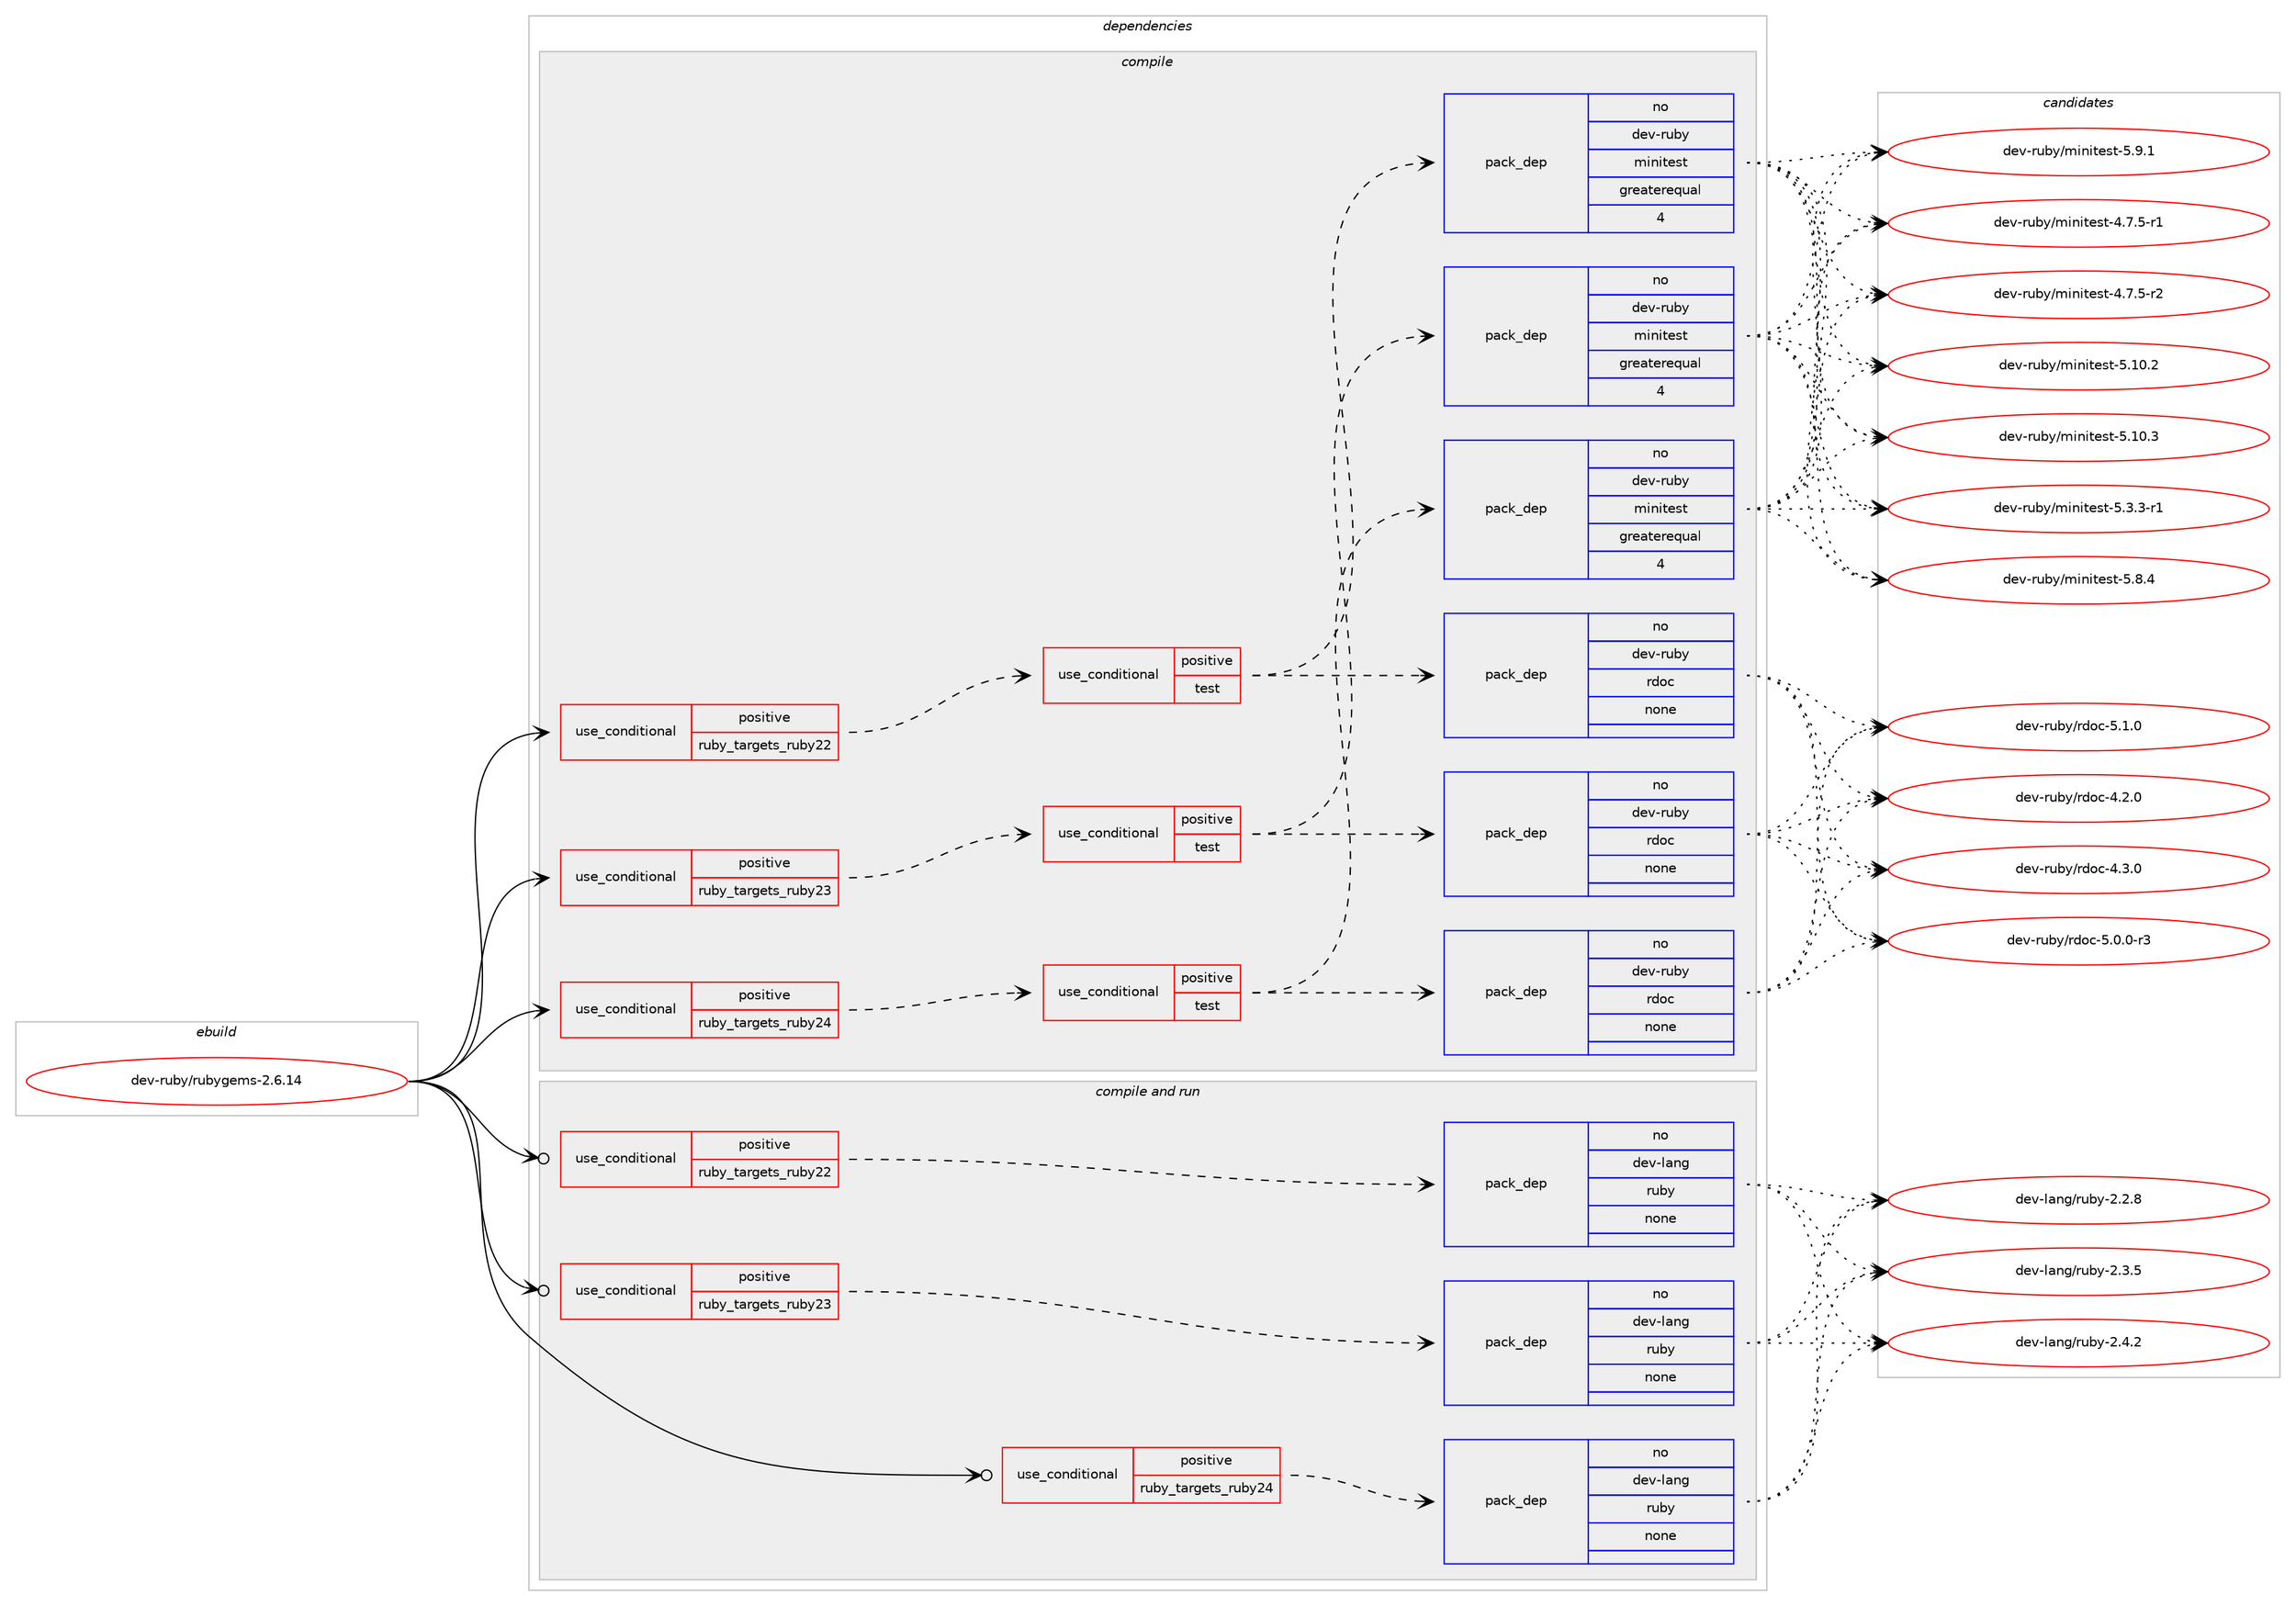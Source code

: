 digraph prolog {

# *************
# Graph options
# *************

newrank=true;
concentrate=true;
compound=true;
graph [rankdir=LR,fontname=Helvetica,fontsize=10,ranksep=1.5];#, ranksep=2.5, nodesep=0.2];
edge  [arrowhead=vee];
node  [fontname=Helvetica,fontsize=10];

# **********
# The ebuild
# **********

subgraph cluster_leftcol {
color=gray;
rank=same;
label=<<i>ebuild</i>>;
id [label="dev-ruby/rubygems-2.6.14", color=red, width=4, href="../dev-ruby/rubygems-2.6.14.svg"];
}

# ****************
# The dependencies
# ****************

subgraph cluster_midcol {
color=gray;
label=<<i>dependencies</i>>;
subgraph cluster_compile {
fillcolor="#eeeeee";
style=filled;
label=<<i>compile</i>>;
subgraph cond72248 {
dependency269248 [label=<<TABLE BORDER="0" CELLBORDER="1" CELLSPACING="0" CELLPADDING="4"><TR><TD ROWSPAN="3" CELLPADDING="10">use_conditional</TD></TR><TR><TD>positive</TD></TR><TR><TD>ruby_targets_ruby22</TD></TR></TABLE>>, shape=none, color=red];
subgraph cond72249 {
dependency269249 [label=<<TABLE BORDER="0" CELLBORDER="1" CELLSPACING="0" CELLPADDING="4"><TR><TD ROWSPAN="3" CELLPADDING="10">use_conditional</TD></TR><TR><TD>positive</TD></TR><TR><TD>test</TD></TR></TABLE>>, shape=none, color=red];
subgraph pack192886 {
dependency269250 [label=<<TABLE BORDER="0" CELLBORDER="1" CELLSPACING="0" CELLPADDING="4" WIDTH="220"><TR><TD ROWSPAN="6" CELLPADDING="30">pack_dep</TD></TR><TR><TD WIDTH="110">no</TD></TR><TR><TD>dev-ruby</TD></TR><TR><TD>minitest</TD></TR><TR><TD>greaterequal</TD></TR><TR><TD>4</TD></TR></TABLE>>, shape=none, color=blue];
}
dependency269249:e -> dependency269250:w [weight=20,style="dashed",arrowhead="vee"];
subgraph pack192887 {
dependency269251 [label=<<TABLE BORDER="0" CELLBORDER="1" CELLSPACING="0" CELLPADDING="4" WIDTH="220"><TR><TD ROWSPAN="6" CELLPADDING="30">pack_dep</TD></TR><TR><TD WIDTH="110">no</TD></TR><TR><TD>dev-ruby</TD></TR><TR><TD>rdoc</TD></TR><TR><TD>none</TD></TR><TR><TD></TD></TR></TABLE>>, shape=none, color=blue];
}
dependency269249:e -> dependency269251:w [weight=20,style="dashed",arrowhead="vee"];
}
dependency269248:e -> dependency269249:w [weight=20,style="dashed",arrowhead="vee"];
}
id:e -> dependency269248:w [weight=20,style="solid",arrowhead="vee"];
subgraph cond72250 {
dependency269252 [label=<<TABLE BORDER="0" CELLBORDER="1" CELLSPACING="0" CELLPADDING="4"><TR><TD ROWSPAN="3" CELLPADDING="10">use_conditional</TD></TR><TR><TD>positive</TD></TR><TR><TD>ruby_targets_ruby23</TD></TR></TABLE>>, shape=none, color=red];
subgraph cond72251 {
dependency269253 [label=<<TABLE BORDER="0" CELLBORDER="1" CELLSPACING="0" CELLPADDING="4"><TR><TD ROWSPAN="3" CELLPADDING="10">use_conditional</TD></TR><TR><TD>positive</TD></TR><TR><TD>test</TD></TR></TABLE>>, shape=none, color=red];
subgraph pack192888 {
dependency269254 [label=<<TABLE BORDER="0" CELLBORDER="1" CELLSPACING="0" CELLPADDING="4" WIDTH="220"><TR><TD ROWSPAN="6" CELLPADDING="30">pack_dep</TD></TR><TR><TD WIDTH="110">no</TD></TR><TR><TD>dev-ruby</TD></TR><TR><TD>minitest</TD></TR><TR><TD>greaterequal</TD></TR><TR><TD>4</TD></TR></TABLE>>, shape=none, color=blue];
}
dependency269253:e -> dependency269254:w [weight=20,style="dashed",arrowhead="vee"];
subgraph pack192889 {
dependency269255 [label=<<TABLE BORDER="0" CELLBORDER="1" CELLSPACING="0" CELLPADDING="4" WIDTH="220"><TR><TD ROWSPAN="6" CELLPADDING="30">pack_dep</TD></TR><TR><TD WIDTH="110">no</TD></TR><TR><TD>dev-ruby</TD></TR><TR><TD>rdoc</TD></TR><TR><TD>none</TD></TR><TR><TD></TD></TR></TABLE>>, shape=none, color=blue];
}
dependency269253:e -> dependency269255:w [weight=20,style="dashed",arrowhead="vee"];
}
dependency269252:e -> dependency269253:w [weight=20,style="dashed",arrowhead="vee"];
}
id:e -> dependency269252:w [weight=20,style="solid",arrowhead="vee"];
subgraph cond72252 {
dependency269256 [label=<<TABLE BORDER="0" CELLBORDER="1" CELLSPACING="0" CELLPADDING="4"><TR><TD ROWSPAN="3" CELLPADDING="10">use_conditional</TD></TR><TR><TD>positive</TD></TR><TR><TD>ruby_targets_ruby24</TD></TR></TABLE>>, shape=none, color=red];
subgraph cond72253 {
dependency269257 [label=<<TABLE BORDER="0" CELLBORDER="1" CELLSPACING="0" CELLPADDING="4"><TR><TD ROWSPAN="3" CELLPADDING="10">use_conditional</TD></TR><TR><TD>positive</TD></TR><TR><TD>test</TD></TR></TABLE>>, shape=none, color=red];
subgraph pack192890 {
dependency269258 [label=<<TABLE BORDER="0" CELLBORDER="1" CELLSPACING="0" CELLPADDING="4" WIDTH="220"><TR><TD ROWSPAN="6" CELLPADDING="30">pack_dep</TD></TR><TR><TD WIDTH="110">no</TD></TR><TR><TD>dev-ruby</TD></TR><TR><TD>minitest</TD></TR><TR><TD>greaterequal</TD></TR><TR><TD>4</TD></TR></TABLE>>, shape=none, color=blue];
}
dependency269257:e -> dependency269258:w [weight=20,style="dashed",arrowhead="vee"];
subgraph pack192891 {
dependency269259 [label=<<TABLE BORDER="0" CELLBORDER="1" CELLSPACING="0" CELLPADDING="4" WIDTH="220"><TR><TD ROWSPAN="6" CELLPADDING="30">pack_dep</TD></TR><TR><TD WIDTH="110">no</TD></TR><TR><TD>dev-ruby</TD></TR><TR><TD>rdoc</TD></TR><TR><TD>none</TD></TR><TR><TD></TD></TR></TABLE>>, shape=none, color=blue];
}
dependency269257:e -> dependency269259:w [weight=20,style="dashed",arrowhead="vee"];
}
dependency269256:e -> dependency269257:w [weight=20,style="dashed",arrowhead="vee"];
}
id:e -> dependency269256:w [weight=20,style="solid",arrowhead="vee"];
}
subgraph cluster_compileandrun {
fillcolor="#eeeeee";
style=filled;
label=<<i>compile and run</i>>;
subgraph cond72254 {
dependency269260 [label=<<TABLE BORDER="0" CELLBORDER="1" CELLSPACING="0" CELLPADDING="4"><TR><TD ROWSPAN="3" CELLPADDING="10">use_conditional</TD></TR><TR><TD>positive</TD></TR><TR><TD>ruby_targets_ruby22</TD></TR></TABLE>>, shape=none, color=red];
subgraph pack192892 {
dependency269261 [label=<<TABLE BORDER="0" CELLBORDER="1" CELLSPACING="0" CELLPADDING="4" WIDTH="220"><TR><TD ROWSPAN="6" CELLPADDING="30">pack_dep</TD></TR><TR><TD WIDTH="110">no</TD></TR><TR><TD>dev-lang</TD></TR><TR><TD>ruby</TD></TR><TR><TD>none</TD></TR><TR><TD></TD></TR></TABLE>>, shape=none, color=blue];
}
dependency269260:e -> dependency269261:w [weight=20,style="dashed",arrowhead="vee"];
}
id:e -> dependency269260:w [weight=20,style="solid",arrowhead="odotvee"];
subgraph cond72255 {
dependency269262 [label=<<TABLE BORDER="0" CELLBORDER="1" CELLSPACING="0" CELLPADDING="4"><TR><TD ROWSPAN="3" CELLPADDING="10">use_conditional</TD></TR><TR><TD>positive</TD></TR><TR><TD>ruby_targets_ruby23</TD></TR></TABLE>>, shape=none, color=red];
subgraph pack192893 {
dependency269263 [label=<<TABLE BORDER="0" CELLBORDER="1" CELLSPACING="0" CELLPADDING="4" WIDTH="220"><TR><TD ROWSPAN="6" CELLPADDING="30">pack_dep</TD></TR><TR><TD WIDTH="110">no</TD></TR><TR><TD>dev-lang</TD></TR><TR><TD>ruby</TD></TR><TR><TD>none</TD></TR><TR><TD></TD></TR></TABLE>>, shape=none, color=blue];
}
dependency269262:e -> dependency269263:w [weight=20,style="dashed",arrowhead="vee"];
}
id:e -> dependency269262:w [weight=20,style="solid",arrowhead="odotvee"];
subgraph cond72256 {
dependency269264 [label=<<TABLE BORDER="0" CELLBORDER="1" CELLSPACING="0" CELLPADDING="4"><TR><TD ROWSPAN="3" CELLPADDING="10">use_conditional</TD></TR><TR><TD>positive</TD></TR><TR><TD>ruby_targets_ruby24</TD></TR></TABLE>>, shape=none, color=red];
subgraph pack192894 {
dependency269265 [label=<<TABLE BORDER="0" CELLBORDER="1" CELLSPACING="0" CELLPADDING="4" WIDTH="220"><TR><TD ROWSPAN="6" CELLPADDING="30">pack_dep</TD></TR><TR><TD WIDTH="110">no</TD></TR><TR><TD>dev-lang</TD></TR><TR><TD>ruby</TD></TR><TR><TD>none</TD></TR><TR><TD></TD></TR></TABLE>>, shape=none, color=blue];
}
dependency269264:e -> dependency269265:w [weight=20,style="dashed",arrowhead="vee"];
}
id:e -> dependency269264:w [weight=20,style="solid",arrowhead="odotvee"];
}
subgraph cluster_run {
fillcolor="#eeeeee";
style=filled;
label=<<i>run</i>>;
}
}

# **************
# The candidates
# **************

subgraph cluster_choices {
rank=same;
color=gray;
label=<<i>candidates</i>>;

subgraph choice192886 {
color=black;
nodesep=1;
choice1001011184511411798121471091051101051161011151164552465546534511449 [label="dev-ruby/minitest-4.7.5-r1", color=red, width=4,href="../dev-ruby/minitest-4.7.5-r1.svg"];
choice1001011184511411798121471091051101051161011151164552465546534511450 [label="dev-ruby/minitest-4.7.5-r2", color=red, width=4,href="../dev-ruby/minitest-4.7.5-r2.svg"];
choice10010111845114117981214710910511010511610111511645534649484650 [label="dev-ruby/minitest-5.10.2", color=red, width=4,href="../dev-ruby/minitest-5.10.2.svg"];
choice10010111845114117981214710910511010511610111511645534649484651 [label="dev-ruby/minitest-5.10.3", color=red, width=4,href="../dev-ruby/minitest-5.10.3.svg"];
choice1001011184511411798121471091051101051161011151164553465146514511449 [label="dev-ruby/minitest-5.3.3-r1", color=red, width=4,href="../dev-ruby/minitest-5.3.3-r1.svg"];
choice100101118451141179812147109105110105116101115116455346564652 [label="dev-ruby/minitest-5.8.4", color=red, width=4,href="../dev-ruby/minitest-5.8.4.svg"];
choice100101118451141179812147109105110105116101115116455346574649 [label="dev-ruby/minitest-5.9.1", color=red, width=4,href="../dev-ruby/minitest-5.9.1.svg"];
dependency269250:e -> choice1001011184511411798121471091051101051161011151164552465546534511449:w [style=dotted,weight="100"];
dependency269250:e -> choice1001011184511411798121471091051101051161011151164552465546534511450:w [style=dotted,weight="100"];
dependency269250:e -> choice10010111845114117981214710910511010511610111511645534649484650:w [style=dotted,weight="100"];
dependency269250:e -> choice10010111845114117981214710910511010511610111511645534649484651:w [style=dotted,weight="100"];
dependency269250:e -> choice1001011184511411798121471091051101051161011151164553465146514511449:w [style=dotted,weight="100"];
dependency269250:e -> choice100101118451141179812147109105110105116101115116455346564652:w [style=dotted,weight="100"];
dependency269250:e -> choice100101118451141179812147109105110105116101115116455346574649:w [style=dotted,weight="100"];
}
subgraph choice192887 {
color=black;
nodesep=1;
choice10010111845114117981214711410011199455246504648 [label="dev-ruby/rdoc-4.2.0", color=red, width=4,href="../dev-ruby/rdoc-4.2.0.svg"];
choice10010111845114117981214711410011199455246514648 [label="dev-ruby/rdoc-4.3.0", color=red, width=4,href="../dev-ruby/rdoc-4.3.0.svg"];
choice100101118451141179812147114100111994553464846484511451 [label="dev-ruby/rdoc-5.0.0-r3", color=red, width=4,href="../dev-ruby/rdoc-5.0.0-r3.svg"];
choice10010111845114117981214711410011199455346494648 [label="dev-ruby/rdoc-5.1.0", color=red, width=4,href="../dev-ruby/rdoc-5.1.0.svg"];
dependency269251:e -> choice10010111845114117981214711410011199455246504648:w [style=dotted,weight="100"];
dependency269251:e -> choice10010111845114117981214711410011199455246514648:w [style=dotted,weight="100"];
dependency269251:e -> choice100101118451141179812147114100111994553464846484511451:w [style=dotted,weight="100"];
dependency269251:e -> choice10010111845114117981214711410011199455346494648:w [style=dotted,weight="100"];
}
subgraph choice192888 {
color=black;
nodesep=1;
choice1001011184511411798121471091051101051161011151164552465546534511449 [label="dev-ruby/minitest-4.7.5-r1", color=red, width=4,href="../dev-ruby/minitest-4.7.5-r1.svg"];
choice1001011184511411798121471091051101051161011151164552465546534511450 [label="dev-ruby/minitest-4.7.5-r2", color=red, width=4,href="../dev-ruby/minitest-4.7.5-r2.svg"];
choice10010111845114117981214710910511010511610111511645534649484650 [label="dev-ruby/minitest-5.10.2", color=red, width=4,href="../dev-ruby/minitest-5.10.2.svg"];
choice10010111845114117981214710910511010511610111511645534649484651 [label="dev-ruby/minitest-5.10.3", color=red, width=4,href="../dev-ruby/minitest-5.10.3.svg"];
choice1001011184511411798121471091051101051161011151164553465146514511449 [label="dev-ruby/minitest-5.3.3-r1", color=red, width=4,href="../dev-ruby/minitest-5.3.3-r1.svg"];
choice100101118451141179812147109105110105116101115116455346564652 [label="dev-ruby/minitest-5.8.4", color=red, width=4,href="../dev-ruby/minitest-5.8.4.svg"];
choice100101118451141179812147109105110105116101115116455346574649 [label="dev-ruby/minitest-5.9.1", color=red, width=4,href="../dev-ruby/minitest-5.9.1.svg"];
dependency269254:e -> choice1001011184511411798121471091051101051161011151164552465546534511449:w [style=dotted,weight="100"];
dependency269254:e -> choice1001011184511411798121471091051101051161011151164552465546534511450:w [style=dotted,weight="100"];
dependency269254:e -> choice10010111845114117981214710910511010511610111511645534649484650:w [style=dotted,weight="100"];
dependency269254:e -> choice10010111845114117981214710910511010511610111511645534649484651:w [style=dotted,weight="100"];
dependency269254:e -> choice1001011184511411798121471091051101051161011151164553465146514511449:w [style=dotted,weight="100"];
dependency269254:e -> choice100101118451141179812147109105110105116101115116455346564652:w [style=dotted,weight="100"];
dependency269254:e -> choice100101118451141179812147109105110105116101115116455346574649:w [style=dotted,weight="100"];
}
subgraph choice192889 {
color=black;
nodesep=1;
choice10010111845114117981214711410011199455246504648 [label="dev-ruby/rdoc-4.2.0", color=red, width=4,href="../dev-ruby/rdoc-4.2.0.svg"];
choice10010111845114117981214711410011199455246514648 [label="dev-ruby/rdoc-4.3.0", color=red, width=4,href="../dev-ruby/rdoc-4.3.0.svg"];
choice100101118451141179812147114100111994553464846484511451 [label="dev-ruby/rdoc-5.0.0-r3", color=red, width=4,href="../dev-ruby/rdoc-5.0.0-r3.svg"];
choice10010111845114117981214711410011199455346494648 [label="dev-ruby/rdoc-5.1.0", color=red, width=4,href="../dev-ruby/rdoc-5.1.0.svg"];
dependency269255:e -> choice10010111845114117981214711410011199455246504648:w [style=dotted,weight="100"];
dependency269255:e -> choice10010111845114117981214711410011199455246514648:w [style=dotted,weight="100"];
dependency269255:e -> choice100101118451141179812147114100111994553464846484511451:w [style=dotted,weight="100"];
dependency269255:e -> choice10010111845114117981214711410011199455346494648:w [style=dotted,weight="100"];
}
subgraph choice192890 {
color=black;
nodesep=1;
choice1001011184511411798121471091051101051161011151164552465546534511449 [label="dev-ruby/minitest-4.7.5-r1", color=red, width=4,href="../dev-ruby/minitest-4.7.5-r1.svg"];
choice1001011184511411798121471091051101051161011151164552465546534511450 [label="dev-ruby/minitest-4.7.5-r2", color=red, width=4,href="../dev-ruby/minitest-4.7.5-r2.svg"];
choice10010111845114117981214710910511010511610111511645534649484650 [label="dev-ruby/minitest-5.10.2", color=red, width=4,href="../dev-ruby/minitest-5.10.2.svg"];
choice10010111845114117981214710910511010511610111511645534649484651 [label="dev-ruby/minitest-5.10.3", color=red, width=4,href="../dev-ruby/minitest-5.10.3.svg"];
choice1001011184511411798121471091051101051161011151164553465146514511449 [label="dev-ruby/minitest-5.3.3-r1", color=red, width=4,href="../dev-ruby/minitest-5.3.3-r1.svg"];
choice100101118451141179812147109105110105116101115116455346564652 [label="dev-ruby/minitest-5.8.4", color=red, width=4,href="../dev-ruby/minitest-5.8.4.svg"];
choice100101118451141179812147109105110105116101115116455346574649 [label="dev-ruby/minitest-5.9.1", color=red, width=4,href="../dev-ruby/minitest-5.9.1.svg"];
dependency269258:e -> choice1001011184511411798121471091051101051161011151164552465546534511449:w [style=dotted,weight="100"];
dependency269258:e -> choice1001011184511411798121471091051101051161011151164552465546534511450:w [style=dotted,weight="100"];
dependency269258:e -> choice10010111845114117981214710910511010511610111511645534649484650:w [style=dotted,weight="100"];
dependency269258:e -> choice10010111845114117981214710910511010511610111511645534649484651:w [style=dotted,weight="100"];
dependency269258:e -> choice1001011184511411798121471091051101051161011151164553465146514511449:w [style=dotted,weight="100"];
dependency269258:e -> choice100101118451141179812147109105110105116101115116455346564652:w [style=dotted,weight="100"];
dependency269258:e -> choice100101118451141179812147109105110105116101115116455346574649:w [style=dotted,weight="100"];
}
subgraph choice192891 {
color=black;
nodesep=1;
choice10010111845114117981214711410011199455246504648 [label="dev-ruby/rdoc-4.2.0", color=red, width=4,href="../dev-ruby/rdoc-4.2.0.svg"];
choice10010111845114117981214711410011199455246514648 [label="dev-ruby/rdoc-4.3.0", color=red, width=4,href="../dev-ruby/rdoc-4.3.0.svg"];
choice100101118451141179812147114100111994553464846484511451 [label="dev-ruby/rdoc-5.0.0-r3", color=red, width=4,href="../dev-ruby/rdoc-5.0.0-r3.svg"];
choice10010111845114117981214711410011199455346494648 [label="dev-ruby/rdoc-5.1.0", color=red, width=4,href="../dev-ruby/rdoc-5.1.0.svg"];
dependency269259:e -> choice10010111845114117981214711410011199455246504648:w [style=dotted,weight="100"];
dependency269259:e -> choice10010111845114117981214711410011199455246514648:w [style=dotted,weight="100"];
dependency269259:e -> choice100101118451141179812147114100111994553464846484511451:w [style=dotted,weight="100"];
dependency269259:e -> choice10010111845114117981214711410011199455346494648:w [style=dotted,weight="100"];
}
subgraph choice192892 {
color=black;
nodesep=1;
choice10010111845108971101034711411798121455046504656 [label="dev-lang/ruby-2.2.8", color=red, width=4,href="../dev-lang/ruby-2.2.8.svg"];
choice10010111845108971101034711411798121455046514653 [label="dev-lang/ruby-2.3.5", color=red, width=4,href="../dev-lang/ruby-2.3.5.svg"];
choice10010111845108971101034711411798121455046524650 [label="dev-lang/ruby-2.4.2", color=red, width=4,href="../dev-lang/ruby-2.4.2.svg"];
dependency269261:e -> choice10010111845108971101034711411798121455046504656:w [style=dotted,weight="100"];
dependency269261:e -> choice10010111845108971101034711411798121455046514653:w [style=dotted,weight="100"];
dependency269261:e -> choice10010111845108971101034711411798121455046524650:w [style=dotted,weight="100"];
}
subgraph choice192893 {
color=black;
nodesep=1;
choice10010111845108971101034711411798121455046504656 [label="dev-lang/ruby-2.2.8", color=red, width=4,href="../dev-lang/ruby-2.2.8.svg"];
choice10010111845108971101034711411798121455046514653 [label="dev-lang/ruby-2.3.5", color=red, width=4,href="../dev-lang/ruby-2.3.5.svg"];
choice10010111845108971101034711411798121455046524650 [label="dev-lang/ruby-2.4.2", color=red, width=4,href="../dev-lang/ruby-2.4.2.svg"];
dependency269263:e -> choice10010111845108971101034711411798121455046504656:w [style=dotted,weight="100"];
dependency269263:e -> choice10010111845108971101034711411798121455046514653:w [style=dotted,weight="100"];
dependency269263:e -> choice10010111845108971101034711411798121455046524650:w [style=dotted,weight="100"];
}
subgraph choice192894 {
color=black;
nodesep=1;
choice10010111845108971101034711411798121455046504656 [label="dev-lang/ruby-2.2.8", color=red, width=4,href="../dev-lang/ruby-2.2.8.svg"];
choice10010111845108971101034711411798121455046514653 [label="dev-lang/ruby-2.3.5", color=red, width=4,href="../dev-lang/ruby-2.3.5.svg"];
choice10010111845108971101034711411798121455046524650 [label="dev-lang/ruby-2.4.2", color=red, width=4,href="../dev-lang/ruby-2.4.2.svg"];
dependency269265:e -> choice10010111845108971101034711411798121455046504656:w [style=dotted,weight="100"];
dependency269265:e -> choice10010111845108971101034711411798121455046514653:w [style=dotted,weight="100"];
dependency269265:e -> choice10010111845108971101034711411798121455046524650:w [style=dotted,weight="100"];
}
}

}
